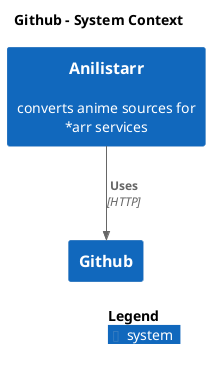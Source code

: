 @startuml
set separator none
title Github - System Context

top to bottom direction

!include <C4/C4>
!include <C4/C4_Context>

System(Github, "Github", $descr="", $tags="", $link="")
System(Anilistarr, "Anilistarr", $descr="converts anime sources for *arr services", $tags="", $link="")

Rel(Anilistarr, Github, "Uses", $techn="HTTP", $tags="", $link="")

SHOW_LEGEND(true)
@enduml